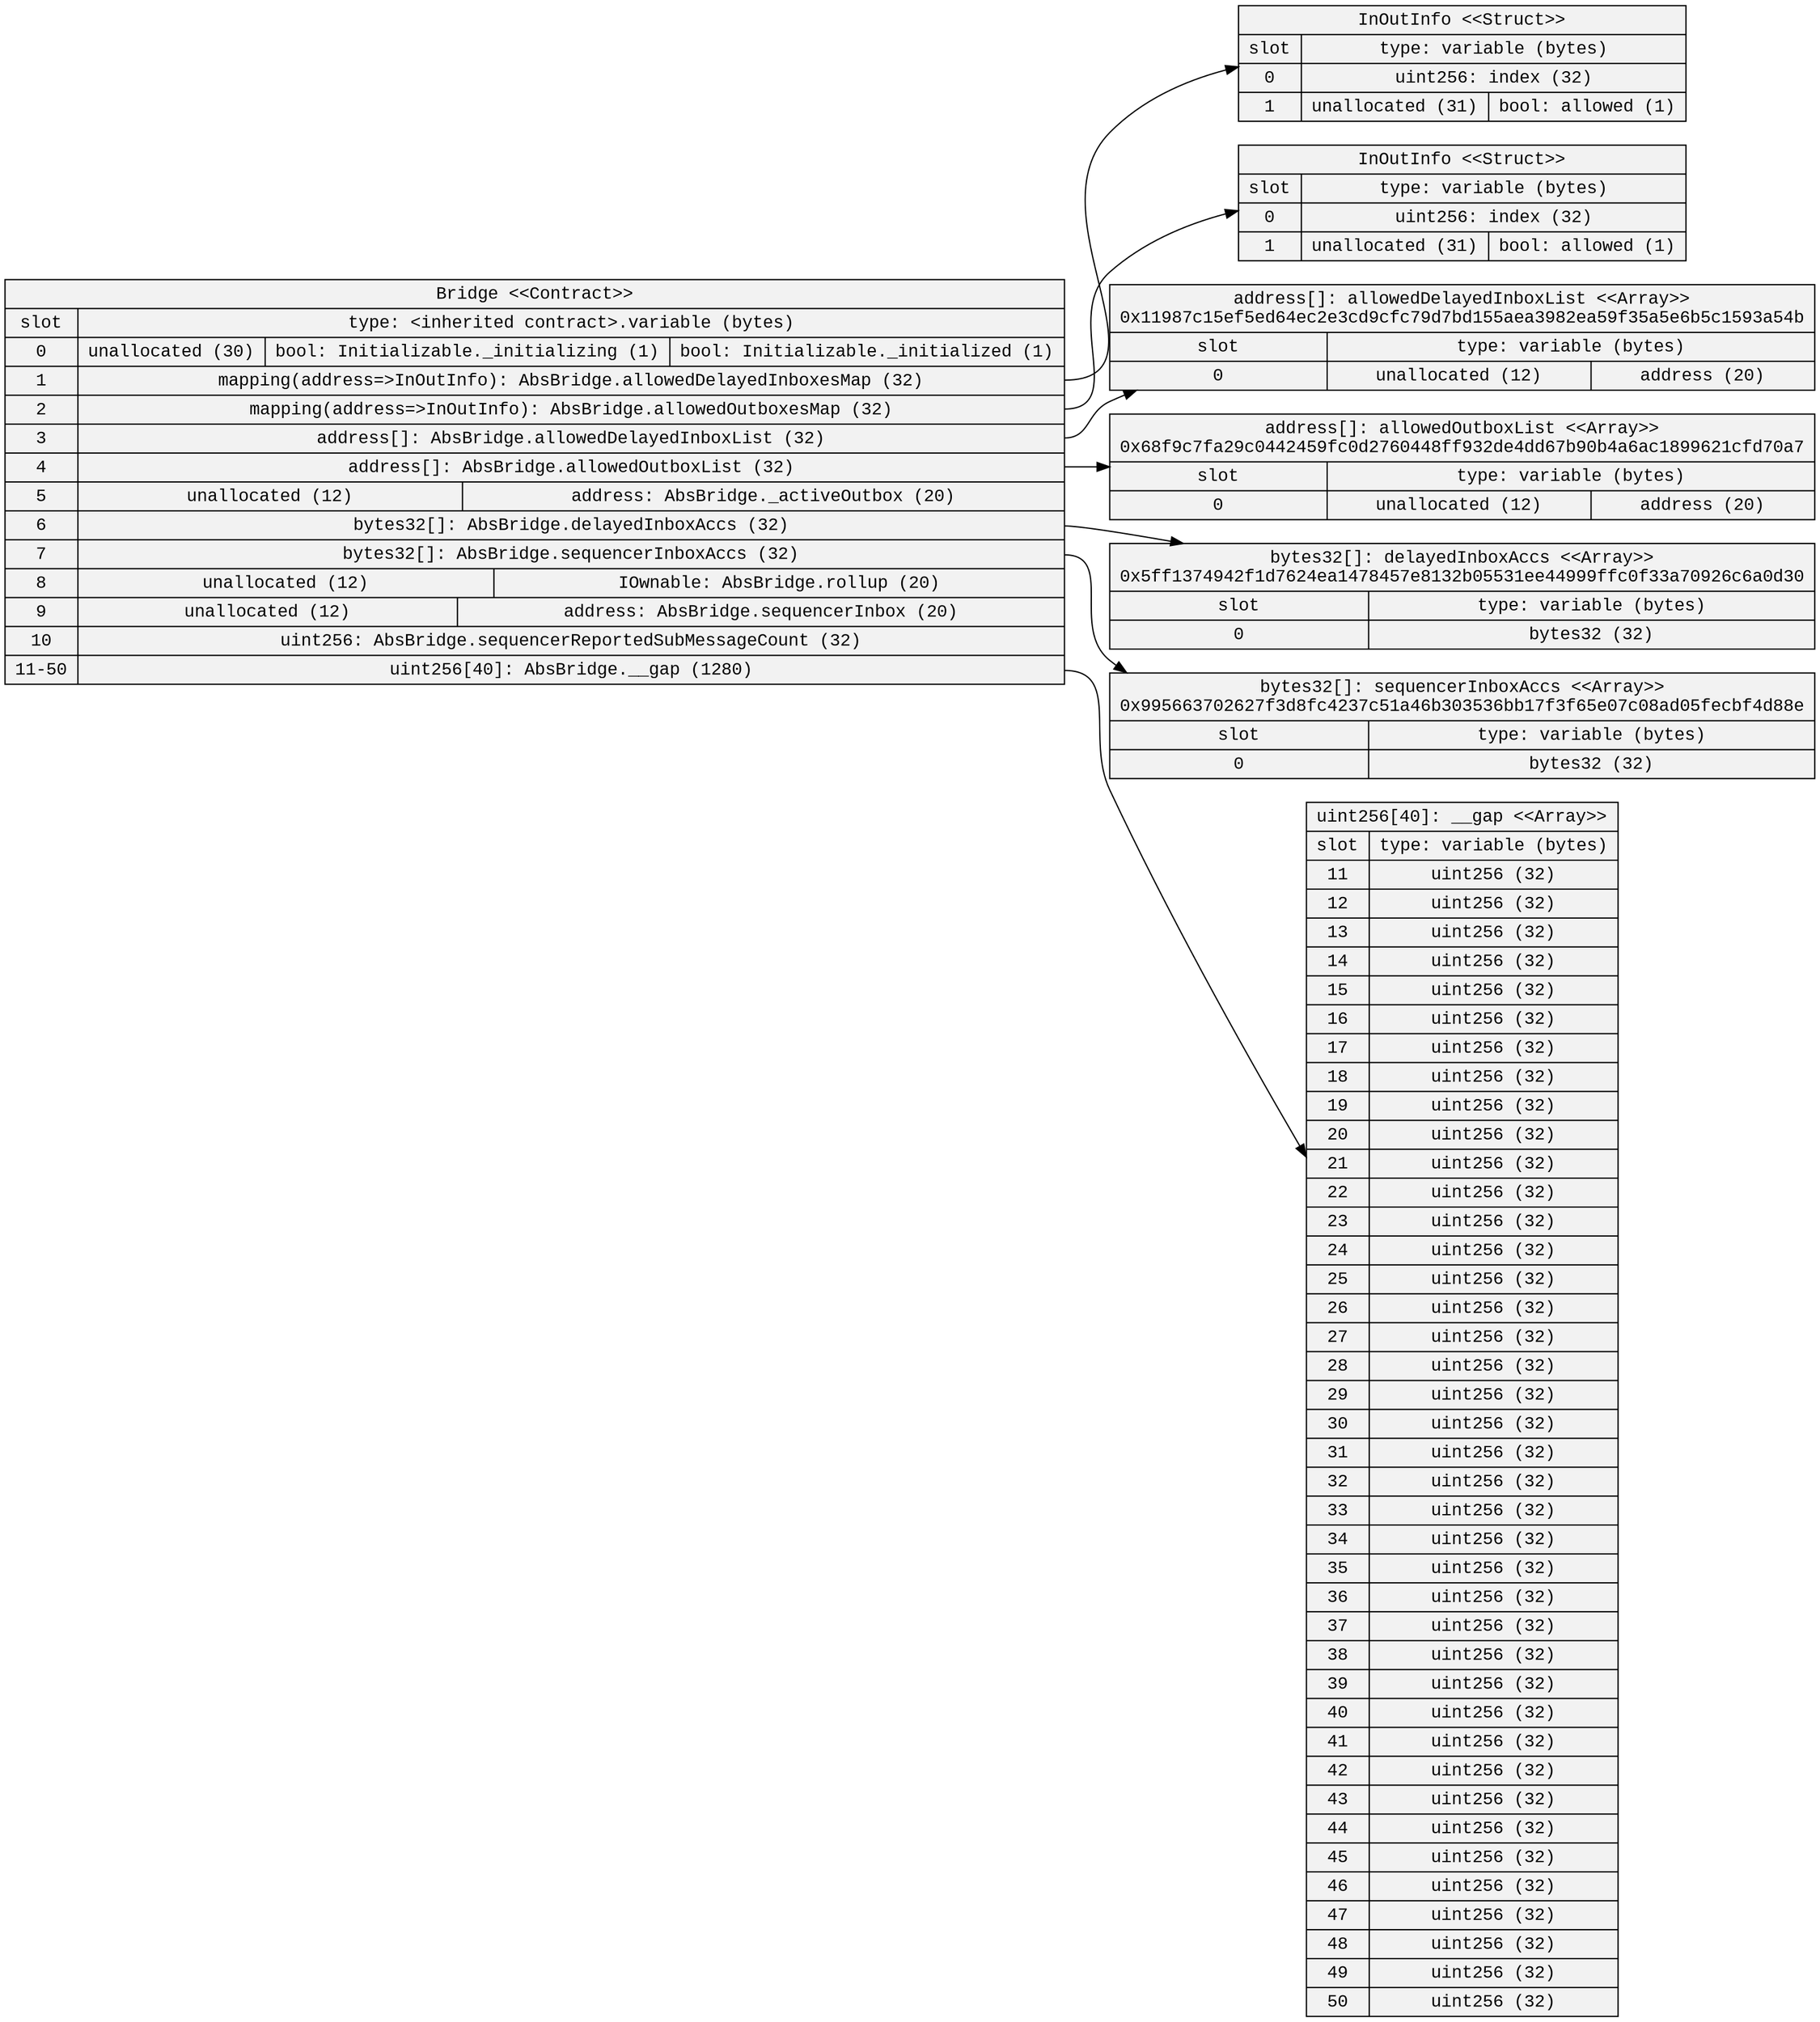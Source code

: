 
digraph StorageDiagram {
rankdir=LR
color=black
arrowhead=open
node [shape=record, style=filled, fillcolor=gray95 fontname="Courier New"]
8 [label="Bridge \<\<Contract\>\>\n | {{ slot| 0 | 1 | 2 | 3 | 4 | 5 | 6 | 7 | 8 | 9 | 10 | 11-50 } | { type: \<inherited contract\>.variable (bytes) | {  unallocated (30)  |  bool: Initializable._initializing (1)  |  bool: Initializable._initialized (1) } | { <5> mapping\(address=\>InOutInfo\): AbsBridge.allowedDelayedInboxesMap (32) } | { <8> mapping\(address=\>InOutInfo\): AbsBridge.allowedOutboxesMap (32) } | { <10> address[]: AbsBridge.allowedDelayedInboxList (32) } | { <12> address[]: AbsBridge.allowedOutboxList (32) } | {  unallocated (12)  |  address: AbsBridge._activeOutbox (20) } | { <15> bytes32[]: AbsBridge.delayedInboxAccs (32) } | { <17> bytes32[]: AbsBridge.sequencerInboxAccs (32) } | {  unallocated (12)  |  IOwnable: AbsBridge.rollup (20) } | {  unallocated (12)  |  address: AbsBridge.sequencerInbox (20) } | {  uint256: AbsBridge.sequencerReportedSubMessageCount (32) } | { <61> uint256[40]: AbsBridge.__gap (1280) }}}"]

1 [label="InOutInfo \<\<Struct\>\>\n | {{ slot| 0 | 1 } | { type: variable (bytes) | {  uint256: index (32) } | {  unallocated (31)  |  bool: allowed (1) }}}"]

2 [label="InOutInfo \<\<Struct\>\>\n | {{ slot| 0 | 1 } | { type: variable (bytes) | {  uint256: index (32) } | {  unallocated (31)  |  bool: allowed (1) }}}"]

3 [label="address[]: allowedDelayedInboxList \<\<Array\>\>\n0x11987c15ef5ed64ec2e3cd9cfc79d7bd155aea3982ea59f35a5e6b5c1593a54b | {{ slot| 0 } | { type: variable (bytes) | {  unallocated (12)  |  address (20) }}}"]

4 [label="address[]: allowedOutboxList \<\<Array\>\>\n0x68f9c7fa29c0442459fc0d2760448ff932de4dd67b90b4a6ac1899621cfd70a7 | {{ slot| 0 } | { type: variable (bytes) | {  unallocated (12)  |  address (20) }}}"]

5 [label="bytes32[]: delayedInboxAccs \<\<Array\>\>\n0x5ff1374942f1d7624ea1478457e8132b05531ee44999ffc0f33a70926c6a0d30 | {{ slot| 0 } | { type: variable (bytes) | {  bytes32 (32) }}}"]

6 [label="bytes32[]: sequencerInboxAccs \<\<Array\>\>\n0x995663702627f3d8fc4237c51a46b303536bb17f3f65e07c08ad05fecbf4d88e | {{ slot| 0 } | { type: variable (bytes) | {  bytes32 (32) }}}"]

7 [label="uint256[40]: __gap \<\<Array\>\>\n | {{ slot| 11 | 12 | 13 | 14 | 15 | 16 | 17 | 18 | 19 | 20 | 21 | 22 | 23 | 24 | 25 | 26 | 27 | 28 | 29 | 30 | 31 | 32 | 33 | 34 | 35 | 36 | 37 | 38 | 39 | 40 | 41 | 42 | 43 | 44 | 45 | 46 | 47 | 48 | 49 | 50 } | { type: variable (bytes) | {  uint256 (32) } | {  uint256 (32) } | {  uint256 (32) } | {  uint256 (32) } | {  uint256 (32) } | {  uint256 (32) } | {  uint256 (32) } | {  uint256 (32) } | {  uint256 (32) } | {  uint256 (32) } | {  uint256 (32) } | {  uint256 (32) } | {  uint256 (32) } | {  uint256 (32) } | {  uint256 (32) } | {  uint256 (32) } | {  uint256 (32) } | {  uint256 (32) } | {  uint256 (32) } | {  uint256 (32) } | {  uint256 (32) } | {  uint256 (32) } | {  uint256 (32) } | {  uint256 (32) } | {  uint256 (32) } | {  uint256 (32) } | {  uint256 (32) } | {  uint256 (32) } | {  uint256 (32) } | {  uint256 (32) } | {  uint256 (32) } | {  uint256 (32) } | {  uint256 (32) } | {  uint256 (32) } | {  uint256 (32) } | {  uint256 (32) } | {  uint256 (32) } | {  uint256 (32) } | {  uint256 (32) } | {  uint256 (32) }}}"]

 8:5 -> 1
 8:8 -> 2
 8:10 -> 3
 8:12 -> 4
 8:15 -> 5
 8:17 -> 6
 8:61 -> 7
}